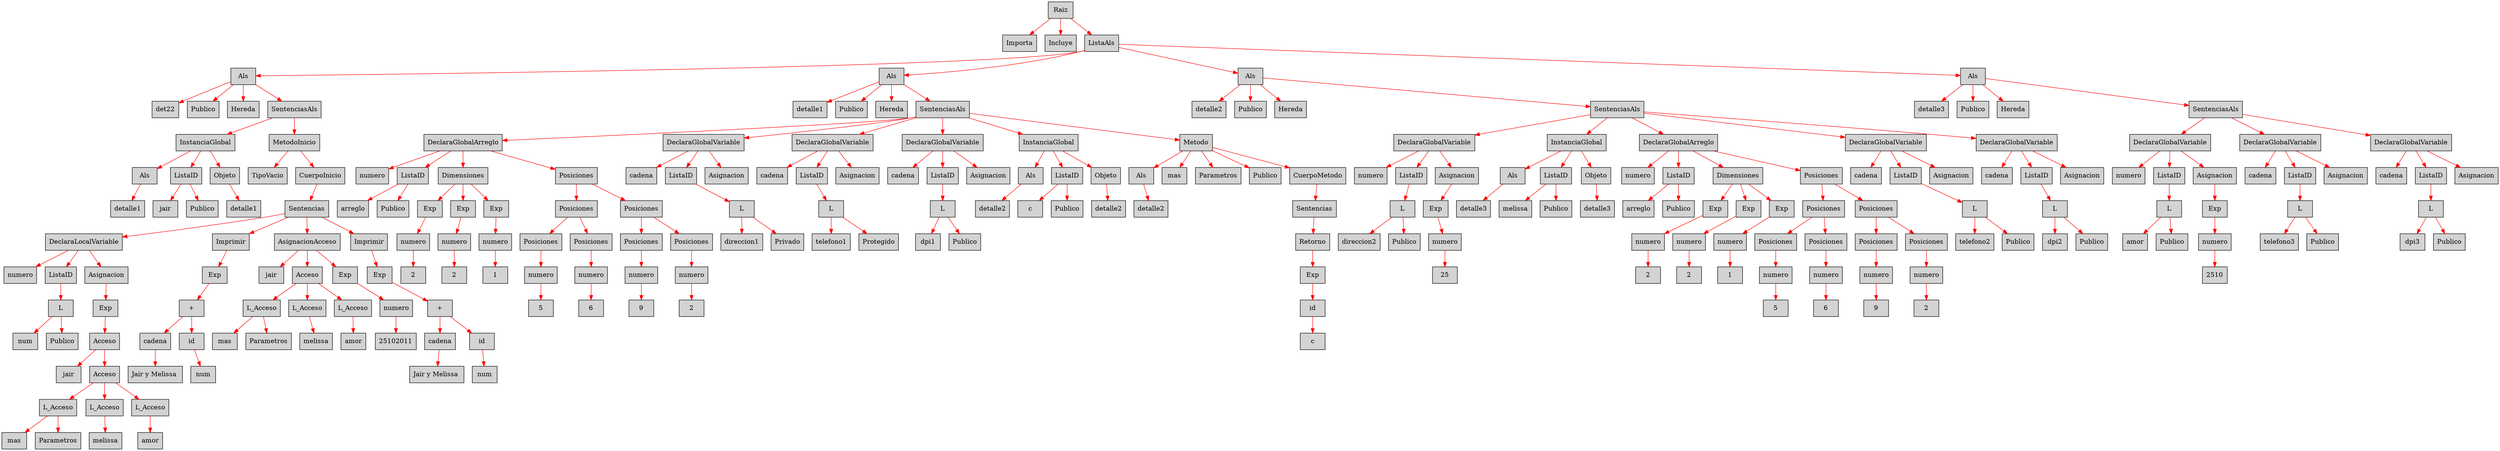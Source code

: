 digraph G {node[shape=box, style=filled]; edge[color=red]
node1868521226[label="Raiz"];
 node1868521226->node197378939;node197378939[label="Importa"];
 node1868521226->node155969279;node155969279[label="Incluye"];
 node1868521226->node653461759;node653461759[label="ListaAls"];
 node653461759->node868332580;node868332580[label="Als"];
 node868332580->node646738236;node646738236[label="det22"];
 node868332580->node1881540364;node1881540364[label="Publico"];
 node868332580->node1319914759;node1319914759[label="Hereda"];
 node868332580->node1894953058;node1894953058[label="SentenciasAls"];
 node1894953058->node892480209;node892480209[label="InstanciaGlobal"];
 node892480209->node1970029852;node1970029852[label="Als"];
 node1970029852->node1501883075;node1501883075[label="detalle1"];
 node892480209->node1007689777;node1007689777[label="ListaID"];
 node1007689777->node407953856;node407953856[label="jair"];
 node1007689777->node260244339;node260244339[label="Publico"];
 node892480209->node1907307186;node1907307186[label="Objeto"];
 node1907307186->node1275299102;node1275299102[label="detalle1"];
 node1894953058->node1405232063;node1405232063[label="MetodoInicio"];
 node1405232063->node1154296367;node1154296367[label="TipoVacio"];
 node1405232063->node1291823782;node1291823782[label="CuerpoInicio"];
 node1291823782->node470084946;node470084946[label="Sentencias"];
 node470084946->node1587145398;node1587145398[label="DeclaraLocalVariable"];
 node1587145398->node1940401944;node1940401944[label="numero"];
 node1587145398->node1110638929;node1110638929[label="ListaID"];
 node1110638929->node2036730424;node2036730424[label="L"];
 node2036730424->node1748730872;node1748730872[label="num"];
 node2036730424->node1515827464;node1515827464[label="Publico"];
 node1587145398->node3807899;node3807899[label="Asignacion"];
 node3807899->node1237645166;node1237645166[label="Exp"];
 node1237645166->node2102696429;node2102696429[label="Acceso"];
 node2102696429->node1787995838;node1787995838[label="jair"];
 node2102696429->node976000949;node976000949[label="Acceso"];
 node976000949->node1413314585;node1413314585[label="L_Acceso"];
 node1413314585->node234817666;node234817666[label="mas"];
 node1413314585->node1915218133;node1915218133[label="Parametros"];
 node976000949->node745035803;node745035803[label="L_Acceso"];
 node745035803->node329912383;node329912383[label="melissa"];
 node976000949->node1717875152;node1717875152[label="L_Acceso"];
 node1717875152->node734567561;node734567561[label="amor"];
 node470084946->node1158586731;node1158586731[label="Imprimir"];
 node1158586731->node107379229;node107379229[label="Exp"];
 node107379229->node1171239216;node1171239216[label="+"];
 node1171239216->node705450452;node705450452[label="cadena"];
 node705450452->node448374791;node448374791[label="Jair y Melissa "];
 node1171239216->node800759775;node800759775[label="id"];
 node800759775->node390393129;node390393129[label="num"];
 node470084946->node1603177700;node1603177700[label="AsignacionAcceso"];
 node1603177700->node136380034;node136380034[label="jair"];
 node1603177700->node1939852350;node1939852350[label="Acceso"];
 node1939852350->node1124223681;node1124223681[label="L_Acceso"];
 node1124223681->node1749030889;node1749030889[label="mas"];
 node1124223681->node1729831053;node1729831053[label="Parametros"];
 node1939852350->node1785265772;node1785265772[label="L_Acceso"];
 node1785265772->node1005446562;node1005446562[label="melissa"];
 node1939852350->node1400525417;node1400525417[label="L_Acceso"];
 node1400525417->node1834688451;node1834688451[label="amor"];
 node1603177700->node1089275802;node1089275802[label="Exp"];
 node1089275802->node351873744;node351873744[label="numero"];
 node351873744->node353491772;node353491772[label="25102011"];
 node470084946->node545356634;node545356634[label="Imprimir"];
 node545356634->node150501639;node150501639[label="Exp"];
 node150501639->node1435135330;node1435135330[label="+"];
 node1435135330->node1322882260;node1322882260[label="cadena"];
 node1322882260->node1705606654;node1705606654[label="Jair y Melissa "];
 node1435135330->node785518605;node785518605[label="id"];
 node785518605->node674601416;node674601416[label="num"];
 node653461759->node709412654;node709412654[label="Als"];
 node709412654->node77601044;node77601044[label="detalle1"];
 node709412654->node986461173;node986461173[label="Publico"];
 node709412654->node1043535549;node1043535549[label="Hereda"];
 node709412654->node1387190242;node1387190242[label="SentenciasAls"];
 node1387190242->node1455561754;node1455561754[label="DeclaraGlobalArreglo"];
 node1455561754->node231394988;node231394988[label="numero"];
 node1455561754->node736798550;node736798550[label="ListaID"];
 node736798550->node257913870;node257913870[label="arreglo"];
 node736798550->node1237027635;node1237027635[label="Publico"];
 node1455561754->node316642054;node316642054[label="Dimensiones"];
 node316642054->node1819362844;node1819362844[label="Exp"];
 node1819362844->node419078296;node419078296[label="numero"];
 node419078296->node227361447;node227361447[label="2"];
 node316642054->node1671735219;node1671735219[label="Exp"];
 node1671735219->node92490877;node92490877[label="numero"];
 node92490877->node1211159093;node1211159093[label="2"];
 node316642054->node802109934;node802109934[label="Exp"];
 node802109934->node1762695835;node1762695835[label="numero"];
 node1762695835->node1995428704;node1995428704[label="1"];
 node1455561754->node947914482;node947914482[label="Posiciones"];
 node947914482->node1859541061;node1859541061[label="Posiciones"];
 node1859541061->node67093318;node67093318[label="Posiciones"];
 node67093318->node193160330;node193160330[label="numero"];
 node193160330->node864830622;node864830622[label="5"];
 node1859541061->node1875130074;node1875130074[label="Posiciones"];
 node1875130074->node316423575;node316423575[label="numero"];
 node316423575->node40610930;node40610930[label="6"];
 node947914482->node1393733653;node1393733653[label="Posiciones"];
 node1393733653->node497958475;node497958475[label="Posiciones"];
 node497958475->node1852672236;node1852672236[label="numero"];
 node1852672236->node825925999;node825925999[label="9"];
 node1393733653->node2012101957;node2012101957[label="Posiciones"];
 node2012101957->node467540373;node467540373[label="numero"];
 node467540373->node427215082;node427215082[label="2"];
 node1387190242->node2099454834;node2099454834[label="DeclaraGlobalVariable"];
 node2099454834->node2074164614;node2074164614[label="cadena"];
 node2099454834->node282624470;node282624470[label="ListaID"];
 node282624470->node1061567167;node1061567167[label="L"];
 node1061567167->node1528477334;node1528477334[label="direccion1"];
 node1061567167->node698744190;node698744190[label="Privado"];
 node2099454834->node2099711917;node2099711917[label="Asignacion"];
 node1387190242->node1941586292;node1941586292[label="DeclaraGlobalVariable"];
 node1941586292->node2107307923;node2107307923[label="cadena"];
 node1941586292->node2069019475;node2069019475[label="ListaID"];
 node2069019475->node1053661683;node1053661683[label="L"];
 node1053661683->node526241471;node526241471[label="telefono1"];
 node1053661683->node902923432;node902923432[label="Protegido"];
 node1941586292->node1530345826;node1530345826[label="Asignacion"];
 node1387190242->node157753846;node157753846[label="DeclaraGlobalVariable"];
 node157753846->node2025729619;node2025729619[label="cadena"];
 node157753846->node1098060072;node1098060072[label="ListaID"];
 node1098060072->node602786893;node602786893[label="L"];
 node602786893->node322253143;node322253143[label="dpi1"];
 node602786893->node443570644;node443570644[label="Publico"];
 node157753846->node1129574883;node1129574883[label="Asignacion"];
 node1387190242->node244433504;node244433504[label="InstanciaGlobal"];
 node244433504->node873784684;node873784684[label="Als"];
 node873784684->node741520579;node741520579[label="detalle2"];
 node244433504->node1890747471;node1890747471[label="ListaID"];
 node1890747471->node1882245883;node1882245883[label="c"];
 node1890747471->node1662811668;node1662811668[label="Publico"];
 node244433504->node1513179672;node1513179672[label="Objeto"];
 node1513179672->node1044725229;node1044725229[label="detalle2"];
 node1387190242->node1221873612;node1221873612[label="Metodo"];
 node1221873612->node1220043804;node1220043804[label="Als"];
 node1220043804->node411666073;node411666073[label="detalle2"];
 node1221873612->node255097392;node255097392[label="mas"];
 node1221873612->node1710554677;node1710554677[label="Parametros"];
 node1221873612->node1860693523;node1860693523[label="Publico"];
 node1221873612->node973996056;node973996056[label="CuerpoMetodo"];
 node973996056->node373754003;node373754003[label="Sentencias"];
 node373754003->node1417697592;node1417697592[label="Retorno"];
 node1417697592->node96903885;node96903885[label="Exp"];
 node96903885->node1325558957;node1325558957[label="id"];
 node1325558957->node1630529102;node1630529102[label="c"];
 node653461759->node934292170;node934292170[label="Als"];
 node934292170->node122697275;node122697275[label="detalle2"];
 node934292170->node1542149496;node1542149496[label="Publico"];
 node934292170->node1164494301;node1164494301[label="Hereda"];
 node934292170->node1933070784;node1933070784[label="SentenciasAls"];
 node1933070784->node1969176690;node1969176690[label="DeclaraGlobalVariable"];
 node1969176690->node1956551476;node1956551476[label="numero"];
 node1969176690->node2010902103;node2010902103[label="ListaID"];
 node2010902103->node1180440381;node1180440381[label="L"];
 node1180440381->node1234142036;node1234142036[label="direccion2"];
 node1180440381->node1237907050;node1237907050[label="Publico"];
 node1969176690->node1632174162;node1632174162[label="Asignacion"];
 node1632174162->node1200232121;node1200232121[label="Exp"];
 node1200232121->node1915398207;node1915398207[label="numero"];
 node1915398207->node2086632374;node2086632374[label="25"];
 node1933070784->node1430106111;node1430106111[label="InstanciaGlobal"];
 node1430106111->node1108689983;node1108689983[label="Als"];
 node1108689983->node1700362002;node1700362002[label="detalle3"];
 node1430106111->node1650209476;node1650209476[label="ListaID"];
 node1650209476->node1520843559;node1520843559[label="melissa"];
 node1650209476->node846903536;node846903536[label="Publico"];
 node1430106111->node473278538;node473278538[label="Objeto"];
 node473278538->node536638234;node536638234[label="detalle3"];
 node1933070784->node1961364673;node1961364673[label="DeclaraGlobalArreglo"];
 node1961364673->node322078612;node322078612[label="numero"];
 node1961364673->node586418752;node586418752[label="ListaID"];
 node586418752->node1584191911;node1584191911[label="arreglo"];
 node586418752->node1792432303;node1792432303[label="Publico"];
 node1961364673->node1834974278;node1834974278[label="Dimensiones"];
 node1834974278->node1878773159;node1878773159[label="Exp"];
 node1878773159->node1466077214;node1466077214[label="numero"];
 node1466077214->node262781309;node262781309[label="2"];
 node1834974278->node419580290;node419580290[label="Exp"];
 node419580290->node681912816;node681912816[label="numero"];
 node681912816->node1803857562;node1803857562[label="2"];
 node1834974278->node698646726;node698646726[label="Exp"];
 node698646726->node585204265;node585204265[label="numero"];
 node585204265->node587912492;node587912492[label="1"];
 node1961364673->node1832144809;node1832144809[label="Posiciones"];
 node1832144809->node1612402809;node1612402809[label="Posiciones"];
 node1612402809->node1313175193;node1313175193[label="Posiciones"];
 node1313175193->node991128008;node991128008[label="numero"];
 node991128008->node1955934212;node1955934212[label="5"];
 node1612402809->node1312243319;node1312243319[label="Posiciones"];
 node1312243319->node732133526;node732133526[label="numero"];
 node732133526->node199100675;node199100675[label="6"];
 node1832144809->node1444285804;node1444285804[label="Posiciones"];
 node1444285804->node556094815;node556094815[label="Posiciones"];
 node556094815->node292748837;node292748837[label="numero"];
 node292748837->node1780448025;node1780448025[label="9"];
 node1444285804->node201619035;node201619035[label="Posiciones"];
 node201619035->node125846825;node125846825[label="numero"];
 node125846825->node25493546;node25493546[label="2"];
 node1933070784->node273904816;node273904816[label="DeclaraGlobalVariable"];
 node273904816->node1061842511;node1061842511[label="cadena"];
 node273904816->node979819906;node979819906[label="ListaID"];
 node979819906->node332074676;node332074676[label="L"];
 node332074676->node414584457;node414584457[label="telefono2"];
 node332074676->node1952592838;node1952592838[label="Publico"];
 node273904816->node2028239365;node2028239365[label="Asignacion"];
 node1933070784->node856777987;node856777987[label="DeclaraGlobalVariable"];
 node856777987->node469493678;node469493678[label="cadena"];
 node856777987->node2120358676;node2120358676[label="ListaID"];
 node2120358676->node621638287;node621638287[label="L"];
 node621638287->node495727184;node495727184[label="dpi2"];
 node621638287->node1502507224;node1502507224[label="Publico"];
 node856777987->node928676422;node928676422[label="Asignacion"];
 node653461759->node2039344936;node2039344936[label="Als"];
 node2039344936->node91180283;node91180283[label="detalle3"];
 node2039344936->node793633854;node793633854[label="Publico"];
 node2039344936->node1260467163;node1260467163[label="Hereda"];
 node2039344936->node1573085496;node1573085496[label="SentenciasAls"];
 node1573085496->node573896431;node573896431[label="DeclaraGlobalVariable"];
 node573896431->node1654168195;node1654168195[label="numero"];
 node573896431->node543539936;node543539936[label="ListaID"];
 node543539936->node1726590325;node1726590325[label="L"];
 node1726590325->node1668263113;node1668263113[label="amor"];
 node1726590325->node1166372517;node1166372517[label="Publico"];
 node573896431->node1274660407;node1274660407[label="Asignacion"];
 node1274660407->node1615878200;node1615878200[label="Exp"];
 node1615878200->node2118625567;node2118625567[label="numero"];
 node2118625567->node274268212;node274268212[label="2510"];
 node1573085496->node362067062;node362067062[label="DeclaraGlobalVariable"];
 node362067062->node2003287908;node2003287908[label="cadena"];
 node362067062->node883683270;node883683270[label="ListaID"];
 node883683270->node1814757831;node1814757831[label="L"];
 node1814757831->node1554792240;node1554792240[label="telefono3"];
 node1814757831->node377104222;node377104222[label="Publico"];
 node362067062->node2101624712;node2101624712[label="Asignacion"];
 node1573085496->node1230318814;node1230318814[label="DeclaraGlobalVariable"];
 node1230318814->node1958596475;node1958596475[label="cadena"];
 node1230318814->node867845733;node867845733[label="ListaID"];
 node867845733->node1868470245;node1868470245[label="L"];
 node1868470245->node260924684;node260924684[label="dpi3"];
 node1868470245->node357676433;node357676433[label="Publico"];
 node1230318814->node1958301744;node1958301744[label="Asignacion"];

}
